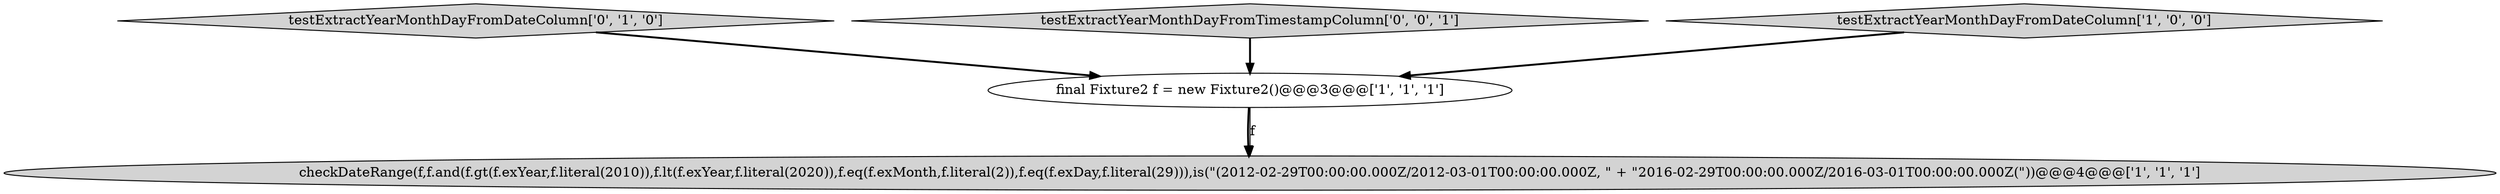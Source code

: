 digraph {
3 [style = filled, label = "testExtractYearMonthDayFromDateColumn['0', '1', '0']", fillcolor = lightgray, shape = diamond image = "AAA0AAABBB2BBB"];
4 [style = filled, label = "testExtractYearMonthDayFromTimestampColumn['0', '0', '1']", fillcolor = lightgray, shape = diamond image = "AAA0AAABBB3BBB"];
2 [style = filled, label = "checkDateRange(f,f.and(f.gt(f.exYear,f.literal(2010)),f.lt(f.exYear,f.literal(2020)),f.eq(f.exMonth,f.literal(2)),f.eq(f.exDay,f.literal(29))),is(\"(2012-02-29T00:00:00.000Z/2012-03-01T00:00:00.000Z, \" + \"2016-02-29T00:00:00.000Z/2016-03-01T00:00:00.000Z(\"))@@@4@@@['1', '1', '1']", fillcolor = lightgray, shape = ellipse image = "AAA0AAABBB1BBB"];
1 [style = filled, label = "final Fixture2 f = new Fixture2()@@@3@@@['1', '1', '1']", fillcolor = white, shape = ellipse image = "AAA0AAABBB1BBB"];
0 [style = filled, label = "testExtractYearMonthDayFromDateColumn['1', '0', '0']", fillcolor = lightgray, shape = diamond image = "AAA0AAABBB1BBB"];
4->1 [style = bold, label=""];
1->2 [style = bold, label=""];
3->1 [style = bold, label=""];
0->1 [style = bold, label=""];
1->2 [style = solid, label="f"];
}
